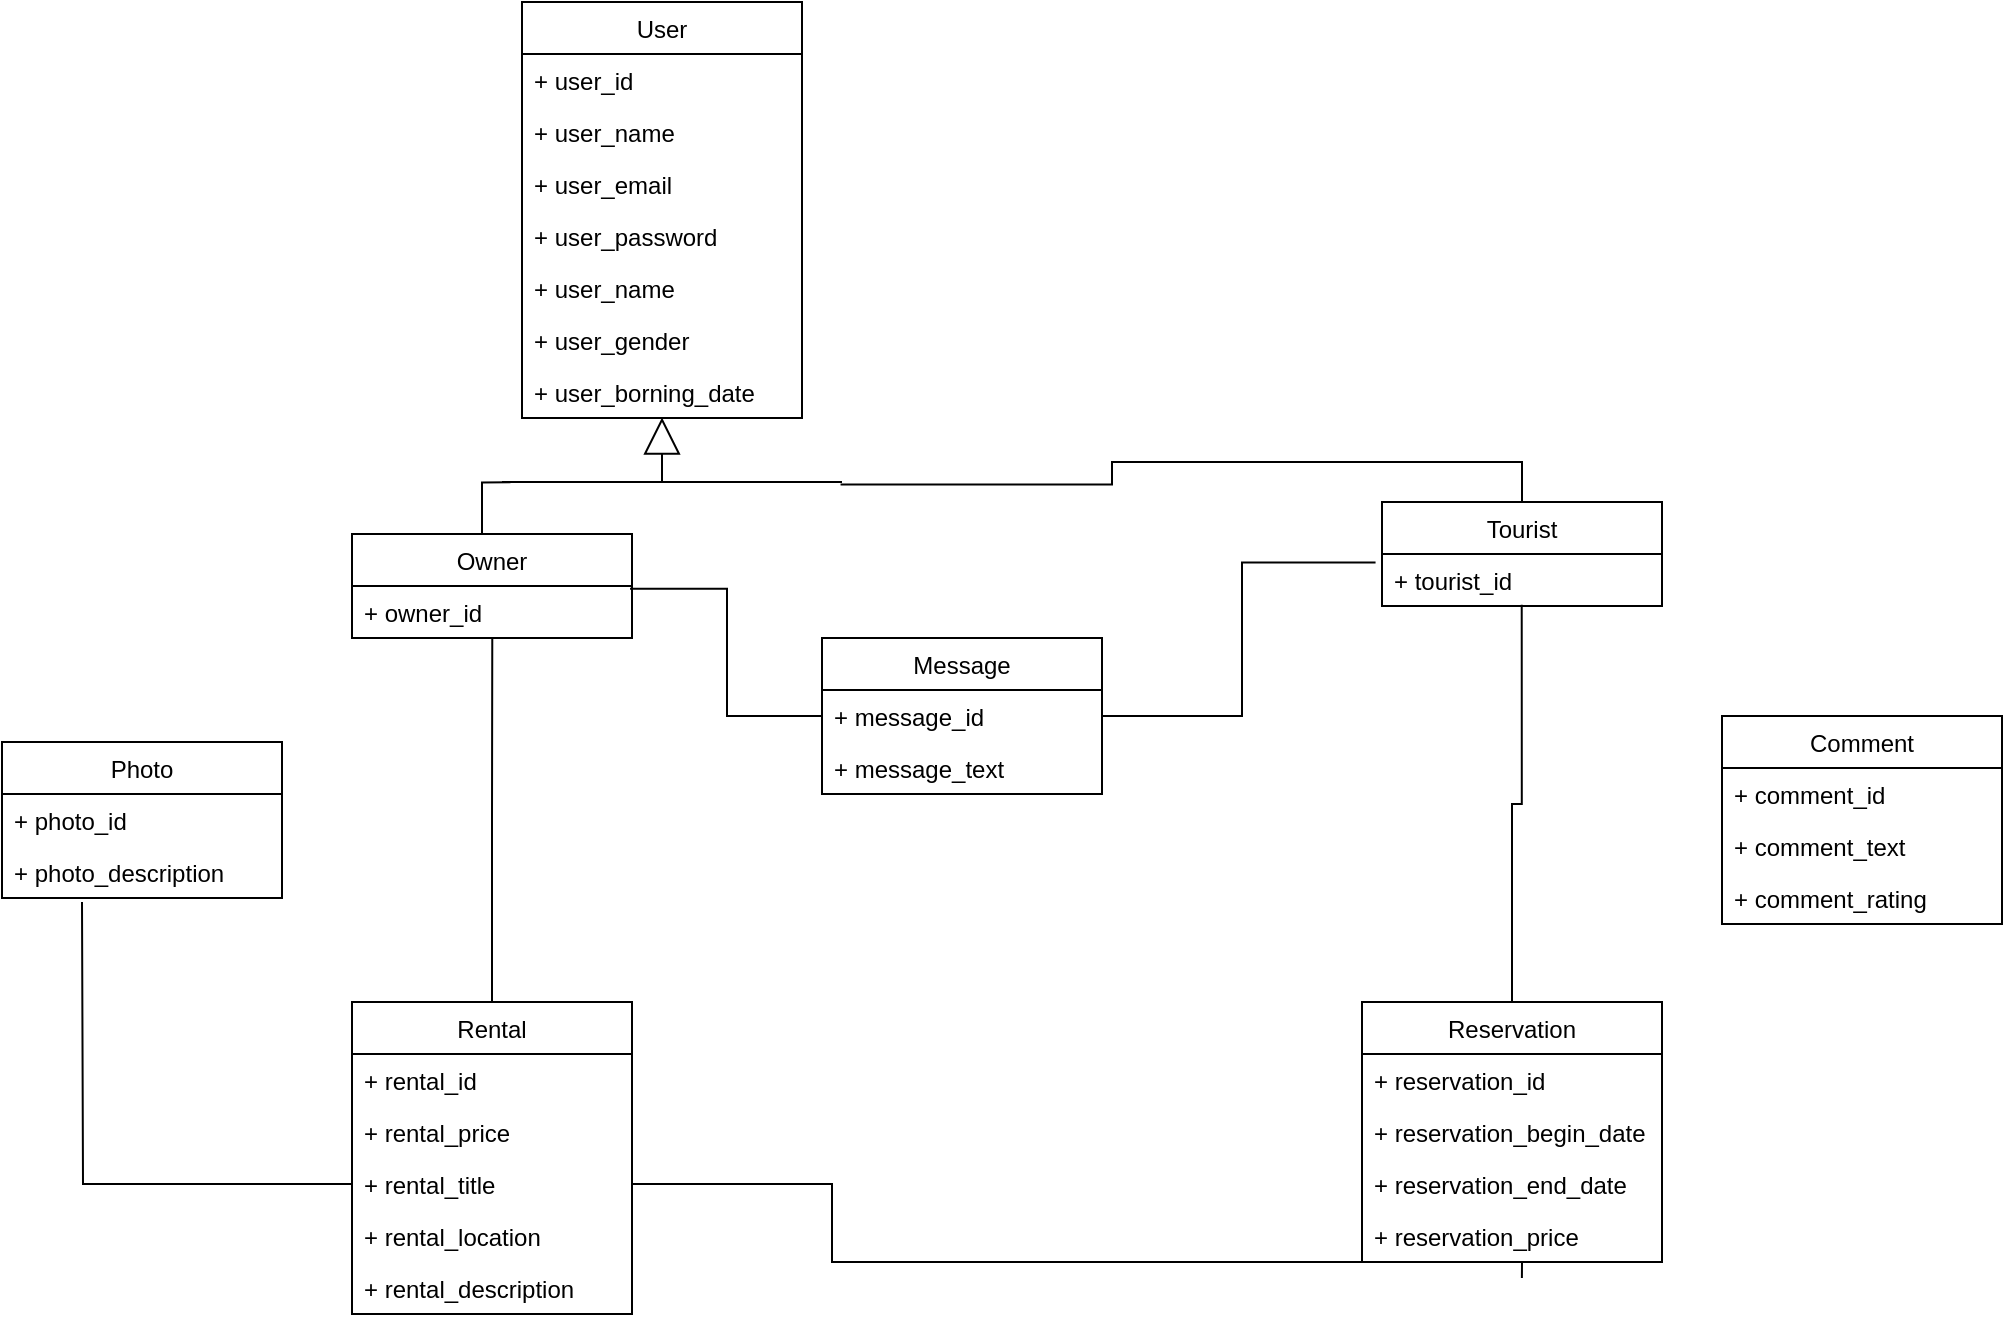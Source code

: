 <mxfile version="12.2.0" type="device" pages="1"><diagram id="TrjBDX28JATJXa5iMqwc" name="Page-1"><mxGraphModel dx="2105" dy="580" grid="1" gridSize="10" guides="1" tooltips="1" connect="1" arrows="1" fold="1" page="1" pageScale="1" pageWidth="827" pageHeight="1169" math="0" shadow="0"><root><mxCell id="0"/><mxCell id="1" parent="0"/><mxCell id="UoUFFq5vB8DfAffDlqqE-6" value="User" style="swimlane;fontStyle=0;childLayout=stackLayout;horizontal=1;startSize=26;fillColor=none;horizontalStack=0;resizeParent=1;resizeParentMax=0;resizeLast=0;collapsible=1;marginBottom=0;" vertex="1" parent="1"><mxGeometry x="120" y="40" width="140" height="208" as="geometry"/></mxCell><mxCell id="UoUFFq5vB8DfAffDlqqE-7" value="+ user_id" style="text;strokeColor=none;fillColor=none;align=left;verticalAlign=top;spacingLeft=4;spacingRight=4;overflow=hidden;rotatable=0;points=[[0,0.5],[1,0.5]];portConstraint=eastwest;" vertex="1" parent="UoUFFq5vB8DfAffDlqqE-6"><mxGeometry y="26" width="140" height="26" as="geometry"/></mxCell><mxCell id="UoUFFq5vB8DfAffDlqqE-8" value="+ user_name" style="text;strokeColor=none;fillColor=none;align=left;verticalAlign=top;spacingLeft=4;spacingRight=4;overflow=hidden;rotatable=0;points=[[0,0.5],[1,0.5]];portConstraint=eastwest;" vertex="1" parent="UoUFFq5vB8DfAffDlqqE-6"><mxGeometry y="52" width="140" height="26" as="geometry"/></mxCell><mxCell id="UoUFFq5vB8DfAffDlqqE-9" value="+ user_email" style="text;strokeColor=none;fillColor=none;align=left;verticalAlign=top;spacingLeft=4;spacingRight=4;overflow=hidden;rotatable=0;points=[[0,0.5],[1,0.5]];portConstraint=eastwest;" vertex="1" parent="UoUFFq5vB8DfAffDlqqE-6"><mxGeometry y="78" width="140" height="26" as="geometry"/></mxCell><mxCell id="UoUFFq5vB8DfAffDlqqE-11" value="+ user_password" style="text;strokeColor=none;fillColor=none;align=left;verticalAlign=top;spacingLeft=4;spacingRight=4;overflow=hidden;rotatable=0;points=[[0,0.5],[1,0.5]];portConstraint=eastwest;" vertex="1" parent="UoUFFq5vB8DfAffDlqqE-6"><mxGeometry y="104" width="140" height="26" as="geometry"/></mxCell><mxCell id="UoUFFq5vB8DfAffDlqqE-12" value="+ user_name" style="text;strokeColor=none;fillColor=none;align=left;verticalAlign=top;spacingLeft=4;spacingRight=4;overflow=hidden;rotatable=0;points=[[0,0.5],[1,0.5]];portConstraint=eastwest;" vertex="1" parent="UoUFFq5vB8DfAffDlqqE-6"><mxGeometry y="130" width="140" height="26" as="geometry"/></mxCell><mxCell id="UoUFFq5vB8DfAffDlqqE-13" value="+ user_gender" style="text;strokeColor=none;fillColor=none;align=left;verticalAlign=top;spacingLeft=4;spacingRight=4;overflow=hidden;rotatable=0;points=[[0,0.5],[1,0.5]];portConstraint=eastwest;" vertex="1" parent="UoUFFq5vB8DfAffDlqqE-6"><mxGeometry y="156" width="140" height="26" as="geometry"/></mxCell><mxCell id="UoUFFq5vB8DfAffDlqqE-14" value="+ user_borning_date" style="text;strokeColor=none;fillColor=none;align=left;verticalAlign=top;spacingLeft=4;spacingRight=4;overflow=hidden;rotatable=0;points=[[0,0.5],[1,0.5]];portConstraint=eastwest;" vertex="1" parent="UoUFFq5vB8DfAffDlqqE-6"><mxGeometry y="182" width="140" height="26" as="geometry"/></mxCell><mxCell id="UoUFFq5vB8DfAffDlqqE-102" style="edgeStyle=orthogonalEdgeStyle;rounded=0;orthogonalLoop=1;jettySize=auto;html=1;exitX=0.5;exitY=0;exitDx=0;exitDy=0;entryX=0.501;entryY=1.008;entryDx=0;entryDy=0;entryPerimeter=0;endArrow=none;endFill=0;" edge="1" parent="1" source="UoUFFq5vB8DfAffDlqqE-19" target="UoUFFq5vB8DfAffDlqqE-40"><mxGeometry relative="1" as="geometry"/></mxCell><mxCell id="UoUFFq5vB8DfAffDlqqE-19" value="Rental" style="swimlane;fontStyle=0;childLayout=stackLayout;horizontal=1;startSize=26;fillColor=none;horizontalStack=0;resizeParent=1;resizeParentMax=0;resizeLast=0;collapsible=1;marginBottom=0;" vertex="1" parent="1"><mxGeometry x="35" y="540" width="140" height="156" as="geometry"/></mxCell><mxCell id="UoUFFq5vB8DfAffDlqqE-20" value="+ rental_id" style="text;strokeColor=none;fillColor=none;align=left;verticalAlign=top;spacingLeft=4;spacingRight=4;overflow=hidden;rotatable=0;points=[[0,0.5],[1,0.5]];portConstraint=eastwest;" vertex="1" parent="UoUFFq5vB8DfAffDlqqE-19"><mxGeometry y="26" width="140" height="26" as="geometry"/></mxCell><mxCell id="UoUFFq5vB8DfAffDlqqE-21" value="+ rental_price" style="text;strokeColor=none;fillColor=none;align=left;verticalAlign=top;spacingLeft=4;spacingRight=4;overflow=hidden;rotatable=0;points=[[0,0.5],[1,0.5]];portConstraint=eastwest;" vertex="1" parent="UoUFFq5vB8DfAffDlqqE-19"><mxGeometry y="52" width="140" height="26" as="geometry"/></mxCell><mxCell id="UoUFFq5vB8DfAffDlqqE-22" value="+ rental_title" style="text;strokeColor=none;fillColor=none;align=left;verticalAlign=top;spacingLeft=4;spacingRight=4;overflow=hidden;rotatable=0;points=[[0,0.5],[1,0.5]];portConstraint=eastwest;" vertex="1" parent="UoUFFq5vB8DfAffDlqqE-19"><mxGeometry y="78" width="140" height="26" as="geometry"/></mxCell><mxCell id="UoUFFq5vB8DfAffDlqqE-23" value="+ rental_location" style="text;strokeColor=none;fillColor=none;align=left;verticalAlign=top;spacingLeft=4;spacingRight=4;overflow=hidden;rotatable=0;points=[[0,0.5],[1,0.5]];portConstraint=eastwest;" vertex="1" parent="UoUFFq5vB8DfAffDlqqE-19"><mxGeometry y="104" width="140" height="26" as="geometry"/></mxCell><mxCell id="UoUFFq5vB8DfAffDlqqE-24" value="+ rental_description" style="text;strokeColor=none;fillColor=none;align=left;verticalAlign=top;spacingLeft=4;spacingRight=4;overflow=hidden;rotatable=0;points=[[0,0.5],[1,0.5]];portConstraint=eastwest;" vertex="1" parent="UoUFFq5vB8DfAffDlqqE-19"><mxGeometry y="130" width="140" height="26" as="geometry"/></mxCell><mxCell id="UoUFFq5vB8DfAffDlqqE-100" style="edgeStyle=orthogonalEdgeStyle;rounded=0;orthogonalLoop=1;jettySize=auto;html=1;exitX=0.5;exitY=0;exitDx=0;exitDy=0;entryX=0.053;entryY=0.523;entryDx=0;entryDy=0;entryPerimeter=0;endArrow=none;endFill=0;" edge="1" parent="1" source="UoUFFq5vB8DfAffDlqqE-39" target="UoUFFq5vB8DfAffDlqqE-97"><mxGeometry relative="1" as="geometry"><Array as="points"><mxPoint x="100" y="306"/><mxPoint x="100" y="280"/></Array></mxGeometry></mxCell><mxCell id="UoUFFq5vB8DfAffDlqqE-39" value="Owner" style="swimlane;fontStyle=0;childLayout=stackLayout;horizontal=1;startSize=26;fillColor=none;horizontalStack=0;resizeParent=1;resizeParentMax=0;resizeLast=0;collapsible=1;marginBottom=0;" vertex="1" parent="1"><mxGeometry x="35" y="306" width="140" height="52" as="geometry"/></mxCell><mxCell id="UoUFFq5vB8DfAffDlqqE-40" value="+ owner_id" style="text;strokeColor=none;fillColor=none;align=left;verticalAlign=top;spacingLeft=4;spacingRight=4;overflow=hidden;rotatable=0;points=[[0,0.5],[1,0.5]];portConstraint=eastwest;" vertex="1" parent="UoUFFq5vB8DfAffDlqqE-39"><mxGeometry y="26" width="140" height="26" as="geometry"/></mxCell><mxCell id="UoUFFq5vB8DfAffDlqqE-101" style="edgeStyle=orthogonalEdgeStyle;rounded=0;orthogonalLoop=1;jettySize=auto;html=1;exitX=0.5;exitY=0;exitDx=0;exitDy=0;entryX=0.992;entryY=0.655;entryDx=0;entryDy=0;entryPerimeter=0;endArrow=none;endFill=0;" edge="1" parent="1" source="UoUFFq5vB8DfAffDlqqE-47" target="UoUFFq5vB8DfAffDlqqE-96"><mxGeometry relative="1" as="geometry"/></mxCell><mxCell id="UoUFFq5vB8DfAffDlqqE-47" value="Tourist" style="swimlane;fontStyle=0;childLayout=stackLayout;horizontal=1;startSize=26;fillColor=none;horizontalStack=0;resizeParent=1;resizeParentMax=0;resizeLast=0;collapsible=1;marginBottom=0;" vertex="1" parent="1"><mxGeometry x="550" y="290" width="140" height="52" as="geometry"/></mxCell><mxCell id="UoUFFq5vB8DfAffDlqqE-48" value="+ tourist_id" style="text;strokeColor=none;fillColor=none;align=left;verticalAlign=top;spacingLeft=4;spacingRight=4;overflow=hidden;rotatable=0;points=[[0,0.5],[1,0.5]];portConstraint=eastwest;" vertex="1" parent="UoUFFq5vB8DfAffDlqqE-47"><mxGeometry y="26" width="140" height="26" as="geometry"/></mxCell><mxCell id="UoUFFq5vB8DfAffDlqqE-104" style="edgeStyle=orthogonalEdgeStyle;rounded=0;orthogonalLoop=1;jettySize=auto;html=1;exitX=0.5;exitY=0;exitDx=0;exitDy=0;entryX=0.499;entryY=0.977;entryDx=0;entryDy=0;entryPerimeter=0;endArrow=none;endFill=0;" edge="1" parent="1" source="UoUFFq5vB8DfAffDlqqE-55" target="UoUFFq5vB8DfAffDlqqE-48"><mxGeometry relative="1" as="geometry"/></mxCell><mxCell id="UoUFFq5vB8DfAffDlqqE-55" value="Reservation" style="swimlane;fontStyle=0;childLayout=stackLayout;horizontal=1;startSize=26;fillColor=none;horizontalStack=0;resizeParent=1;resizeParentMax=0;resizeLast=0;collapsible=1;marginBottom=0;" vertex="1" parent="1"><mxGeometry x="540" y="540" width="150" height="130" as="geometry"/></mxCell><mxCell id="UoUFFq5vB8DfAffDlqqE-56" value="+ reservation_id" style="text;strokeColor=none;fillColor=none;align=left;verticalAlign=top;spacingLeft=4;spacingRight=4;overflow=hidden;rotatable=0;points=[[0,0.5],[1,0.5]];portConstraint=eastwest;" vertex="1" parent="UoUFFq5vB8DfAffDlqqE-55"><mxGeometry y="26" width="150" height="26" as="geometry"/></mxCell><mxCell id="UoUFFq5vB8DfAffDlqqE-57" value="+ reservation_begin_date" style="text;strokeColor=none;fillColor=none;align=left;verticalAlign=top;spacingLeft=4;spacingRight=4;overflow=hidden;rotatable=0;points=[[0,0.5],[1,0.5]];portConstraint=eastwest;" vertex="1" parent="UoUFFq5vB8DfAffDlqqE-55"><mxGeometry y="52" width="150" height="26" as="geometry"/></mxCell><mxCell id="UoUFFq5vB8DfAffDlqqE-58" value="+ reservation_end_date" style="text;strokeColor=none;fillColor=none;align=left;verticalAlign=top;spacingLeft=4;spacingRight=4;overflow=hidden;rotatable=0;points=[[0,0.5],[1,0.5]];portConstraint=eastwest;" vertex="1" parent="UoUFFq5vB8DfAffDlqqE-55"><mxGeometry y="78" width="150" height="26" as="geometry"/></mxCell><mxCell id="UoUFFq5vB8DfAffDlqqE-111" value="+ reservation_price" style="text;strokeColor=none;fillColor=none;align=left;verticalAlign=top;spacingLeft=4;spacingRight=4;overflow=hidden;rotatable=0;points=[[0,0.5],[1,0.5]];portConstraint=eastwest;" vertex="1" parent="UoUFFq5vB8DfAffDlqqE-55"><mxGeometry y="104" width="150" height="26" as="geometry"/></mxCell><mxCell id="UoUFFq5vB8DfAffDlqqE-72" value="Comment" style="swimlane;fontStyle=0;childLayout=stackLayout;horizontal=1;startSize=26;fillColor=none;horizontalStack=0;resizeParent=1;resizeParentMax=0;resizeLast=0;collapsible=1;marginBottom=0;" vertex="1" parent="1"><mxGeometry x="720" y="397" width="140" height="104" as="geometry"/></mxCell><mxCell id="UoUFFq5vB8DfAffDlqqE-73" value="+ comment_id" style="text;strokeColor=none;fillColor=none;align=left;verticalAlign=top;spacingLeft=4;spacingRight=4;overflow=hidden;rotatable=0;points=[[0,0.5],[1,0.5]];portConstraint=eastwest;" vertex="1" parent="UoUFFq5vB8DfAffDlqqE-72"><mxGeometry y="26" width="140" height="26" as="geometry"/></mxCell><mxCell id="UoUFFq5vB8DfAffDlqqE-80" value="+ comment_text" style="text;strokeColor=none;fillColor=none;align=left;verticalAlign=top;spacingLeft=4;spacingRight=4;overflow=hidden;rotatable=0;points=[[0,0.5],[1,0.5]];portConstraint=eastwest;" vertex="1" parent="UoUFFq5vB8DfAffDlqqE-72"><mxGeometry y="52" width="140" height="26" as="geometry"/></mxCell><mxCell id="UoUFFq5vB8DfAffDlqqE-74" value="+ comment_rating" style="text;strokeColor=none;fillColor=none;align=left;verticalAlign=top;spacingLeft=4;spacingRight=4;overflow=hidden;rotatable=0;points=[[0,0.5],[1,0.5]];portConstraint=eastwest;" vertex="1" parent="UoUFFq5vB8DfAffDlqqE-72"><mxGeometry y="78" width="140" height="26" as="geometry"/></mxCell><mxCell id="UoUFFq5vB8DfAffDlqqE-81" value="Message" style="swimlane;fontStyle=0;childLayout=stackLayout;horizontal=1;startSize=26;fillColor=none;horizontalStack=0;resizeParent=1;resizeParentMax=0;resizeLast=0;collapsible=1;marginBottom=0;" vertex="1" parent="1"><mxGeometry x="270" y="358" width="140" height="78" as="geometry"/></mxCell><mxCell id="UoUFFq5vB8DfAffDlqqE-82" value="+ message_id" style="text;strokeColor=none;fillColor=none;align=left;verticalAlign=top;spacingLeft=4;spacingRight=4;overflow=hidden;rotatable=0;points=[[0,0.5],[1,0.5]];portConstraint=eastwest;" vertex="1" parent="UoUFFq5vB8DfAffDlqqE-81"><mxGeometry y="26" width="140" height="26" as="geometry"/></mxCell><mxCell id="UoUFFq5vB8DfAffDlqqE-84" value="+ message_text" style="text;strokeColor=none;fillColor=none;align=left;verticalAlign=top;spacingLeft=4;spacingRight=4;overflow=hidden;rotatable=0;points=[[0,0.5],[1,0.5]];portConstraint=eastwest;" vertex="1" parent="UoUFFq5vB8DfAffDlqqE-81"><mxGeometry y="52" width="140" height="26" as="geometry"/></mxCell><mxCell id="UoUFFq5vB8DfAffDlqqE-88" value="Photo" style="swimlane;fontStyle=0;childLayout=stackLayout;horizontal=1;startSize=26;fillColor=none;horizontalStack=0;resizeParent=1;resizeParentMax=0;resizeLast=0;collapsible=1;marginBottom=0;" vertex="1" parent="1"><mxGeometry x="-140" y="410" width="140" height="78" as="geometry"/></mxCell><mxCell id="UoUFFq5vB8DfAffDlqqE-89" value="+ photo_id" style="text;strokeColor=none;fillColor=none;align=left;verticalAlign=top;spacingLeft=4;spacingRight=4;overflow=hidden;rotatable=0;points=[[0,0.5],[1,0.5]];portConstraint=eastwest;" vertex="1" parent="UoUFFq5vB8DfAffDlqqE-88"><mxGeometry y="26" width="140" height="26" as="geometry"/></mxCell><mxCell id="UoUFFq5vB8DfAffDlqqE-94" value="+ photo_description" style="text;strokeColor=none;fillColor=none;align=left;verticalAlign=top;spacingLeft=4;spacingRight=4;overflow=hidden;rotatable=0;points=[[0,0.5],[1,0.5]];portConstraint=eastwest;" vertex="1" parent="UoUFFq5vB8DfAffDlqqE-88"><mxGeometry y="52" width="140" height="26" as="geometry"/></mxCell><mxCell id="UoUFFq5vB8DfAffDlqqE-95" value="" style="endArrow=block;endSize=16;endFill=0;html=1;entryX=0.5;entryY=0.992;entryDx=0;entryDy=0;entryPerimeter=0;" edge="1" parent="1" target="UoUFFq5vB8DfAffDlqqE-14"><mxGeometry width="160" relative="1" as="geometry"><mxPoint x="190" y="280" as="sourcePoint"/><mxPoint x="230" y="270" as="targetPoint"/></mxGeometry></mxCell><mxCell id="UoUFFq5vB8DfAffDlqqE-96" value="" style="line;strokeWidth=1;fillColor=none;align=left;verticalAlign=middle;spacingTop=-1;spacingLeft=3;spacingRight=3;rotatable=0;labelPosition=right;points=[];portConstraint=eastwest;" vertex="1" parent="1"><mxGeometry x="190" y="276" width="90" height="8" as="geometry"/></mxCell><mxCell id="UoUFFq5vB8DfAffDlqqE-97" value="" style="line;strokeWidth=1;fillColor=none;align=left;verticalAlign=middle;spacingTop=-1;spacingLeft=3;spacingRight=3;rotatable=0;labelPosition=right;points=[];portConstraint=eastwest;" vertex="1" parent="1"><mxGeometry x="110" y="276" width="80" height="8" as="geometry"/></mxCell><mxCell id="UoUFFq5vB8DfAffDlqqE-105" style="edgeStyle=orthogonalEdgeStyle;rounded=0;orthogonalLoop=1;jettySize=auto;html=1;exitX=1;exitY=0.5;exitDx=0;exitDy=0;entryX=0.533;entryY=1.308;entryDx=0;entryDy=0;entryPerimeter=0;endArrow=none;endFill=0;" edge="1" parent="1" source="UoUFFq5vB8DfAffDlqqE-22" target="UoUFFq5vB8DfAffDlqqE-111"><mxGeometry relative="1" as="geometry"><Array as="points"><mxPoint x="275" y="631"/><mxPoint x="275" y="670"/></Array></mxGeometry></mxCell><mxCell id="UoUFFq5vB8DfAffDlqqE-106" style="edgeStyle=orthogonalEdgeStyle;rounded=0;orthogonalLoop=1;jettySize=auto;html=1;exitX=0;exitY=0.5;exitDx=0;exitDy=0;entryX=0.993;entryY=0.054;entryDx=0;entryDy=0;entryPerimeter=0;endArrow=none;endFill=0;" edge="1" parent="1" source="UoUFFq5vB8DfAffDlqqE-82" target="UoUFFq5vB8DfAffDlqqE-40"><mxGeometry relative="1" as="geometry"/></mxCell><mxCell id="UoUFFq5vB8DfAffDlqqE-107" style="edgeStyle=orthogonalEdgeStyle;rounded=0;orthogonalLoop=1;jettySize=auto;html=1;exitX=1;exitY=0.5;exitDx=0;exitDy=0;entryX=-0.023;entryY=0.162;entryDx=0;entryDy=0;entryPerimeter=0;endArrow=none;endFill=0;" edge="1" parent="1" source="UoUFFq5vB8DfAffDlqqE-82" target="UoUFFq5vB8DfAffDlqqE-48"><mxGeometry relative="1" as="geometry"/></mxCell><mxCell id="UoUFFq5vB8DfAffDlqqE-113" style="edgeStyle=orthogonalEdgeStyle;rounded=0;orthogonalLoop=1;jettySize=auto;html=1;exitX=0;exitY=0.5;exitDx=0;exitDy=0;endArrow=none;endFill=0;" edge="1" parent="1" source="UoUFFq5vB8DfAffDlqqE-22"><mxGeometry relative="1" as="geometry"><mxPoint x="-100" y="490" as="targetPoint"/></mxGeometry></mxCell></root></mxGraphModel></diagram></mxfile>